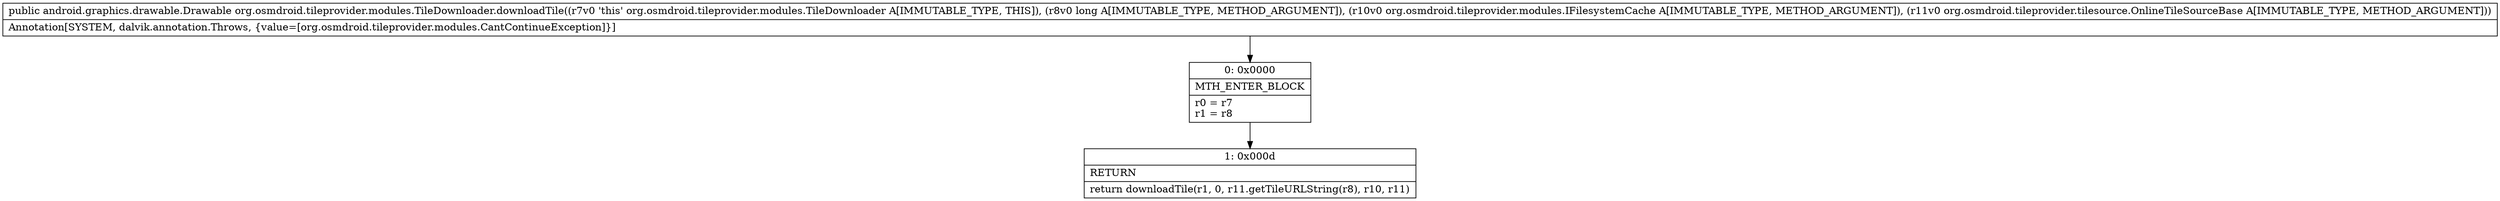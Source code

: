 digraph "CFG fororg.osmdroid.tileprovider.modules.TileDownloader.downloadTile(JLorg\/osmdroid\/tileprovider\/modules\/IFilesystemCache;Lorg\/osmdroid\/tileprovider\/tilesource\/OnlineTileSourceBase;)Landroid\/graphics\/drawable\/Drawable;" {
Node_0 [shape=record,label="{0\:\ 0x0000|MTH_ENTER_BLOCK\l|r0 = r7\lr1 = r8\l}"];
Node_1 [shape=record,label="{1\:\ 0x000d|RETURN\l|return downloadTile(r1, 0, r11.getTileURLString(r8), r10, r11)\l}"];
MethodNode[shape=record,label="{public android.graphics.drawable.Drawable org.osmdroid.tileprovider.modules.TileDownloader.downloadTile((r7v0 'this' org.osmdroid.tileprovider.modules.TileDownloader A[IMMUTABLE_TYPE, THIS]), (r8v0 long A[IMMUTABLE_TYPE, METHOD_ARGUMENT]), (r10v0 org.osmdroid.tileprovider.modules.IFilesystemCache A[IMMUTABLE_TYPE, METHOD_ARGUMENT]), (r11v0 org.osmdroid.tileprovider.tilesource.OnlineTileSourceBase A[IMMUTABLE_TYPE, METHOD_ARGUMENT]))  | Annotation[SYSTEM, dalvik.annotation.Throws, \{value=[org.osmdroid.tileprovider.modules.CantContinueException]\}]\l}"];
MethodNode -> Node_0;
Node_0 -> Node_1;
}


